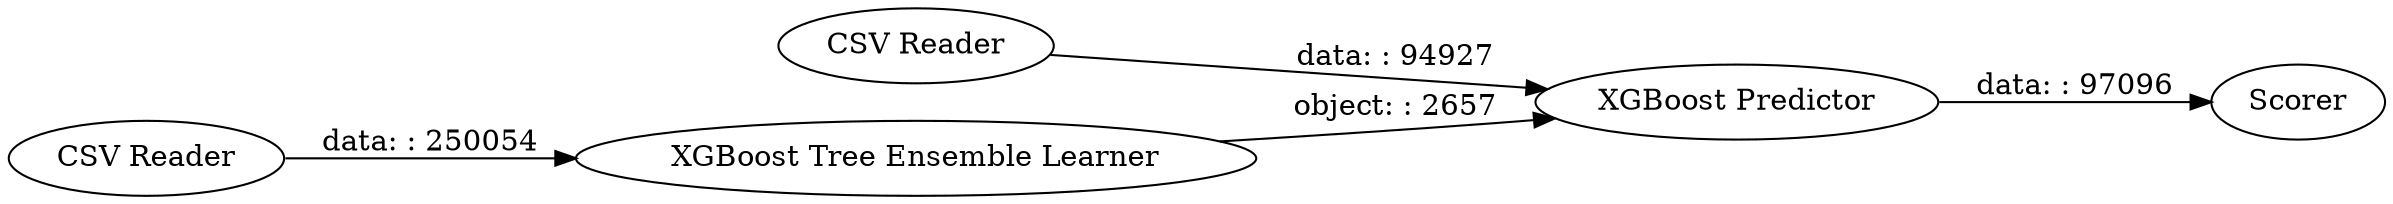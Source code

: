digraph {
	"-3522577728639077285_5" [label=Scorer]
	"-3522577728639077285_2" [label="CSV Reader"]
	"-3522577728639077285_9" [label="XGBoost Predictor"]
	"-3522577728639077285_1" [label="CSV Reader"]
	"-3522577728639077285_8" [label="XGBoost Tree Ensemble Learner"]
	"-3522577728639077285_8" -> "-3522577728639077285_9" [label="object: : 2657"]
	"-3522577728639077285_9" -> "-3522577728639077285_5" [label="data: : 97096"]
	"-3522577728639077285_1" -> "-3522577728639077285_8" [label="data: : 250054"]
	"-3522577728639077285_2" -> "-3522577728639077285_9" [label="data: : 94927"]
	rankdir=LR
}
